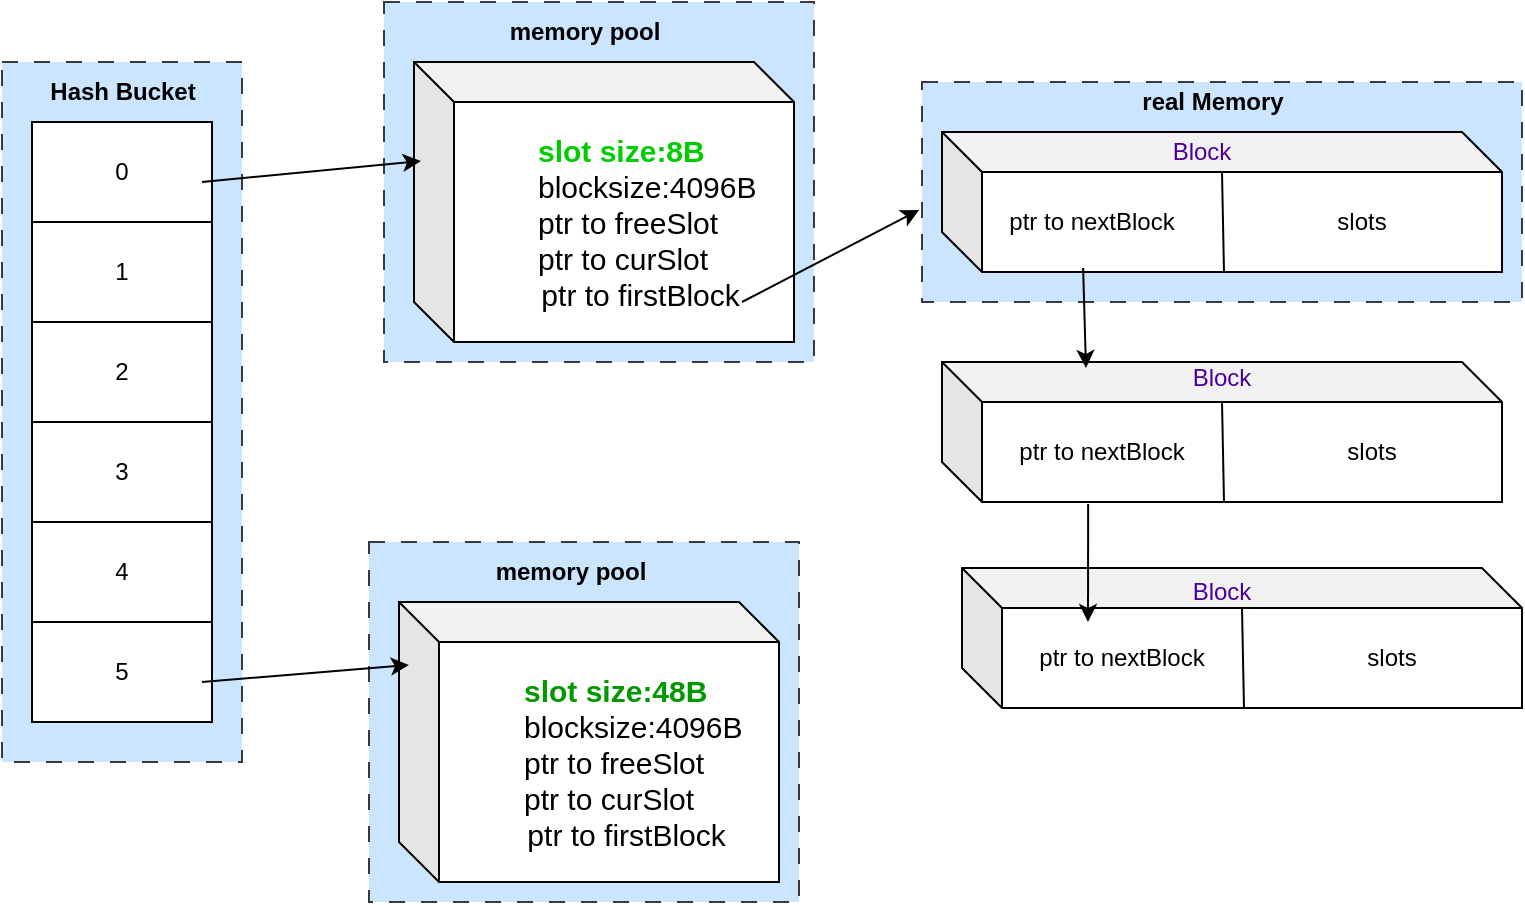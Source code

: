 <mxfile version="26.2.13">
  <diagram name="Page-1" id="68UhMEflulMoAvJQQZpr">
    <mxGraphModel dx="851" dy="471" grid="1" gridSize="10" guides="1" tooltips="1" connect="1" arrows="1" fold="1" page="1" pageScale="1" pageWidth="850" pageHeight="1100" math="0" shadow="0">
      <root>
        <mxCell id="0" />
        <mxCell id="1" parent="0" />
        <mxCell id="1545ABVTpnN0l0uN4MO6-4" value="" style="rounded=0;whiteSpace=wrap;html=1;dashed=1;dashPattern=8 8;fillColor=#cce5ff;strokeColor=#36393d;" vertex="1" parent="1">
          <mxGeometry x="60" y="80" width="120" height="350" as="geometry" />
        </mxCell>
        <mxCell id="1545ABVTpnN0l0uN4MO6-5" value="0" style="rounded=0;whiteSpace=wrap;html=1;" vertex="1" parent="1">
          <mxGeometry x="75" y="110" width="90" height="50" as="geometry" />
        </mxCell>
        <mxCell id="1545ABVTpnN0l0uN4MO6-8" value="1" style="rounded=0;whiteSpace=wrap;html=1;" vertex="1" parent="1">
          <mxGeometry x="75" y="160" width="90" height="50" as="geometry" />
        </mxCell>
        <mxCell id="1545ABVTpnN0l0uN4MO6-9" value="2" style="rounded=0;whiteSpace=wrap;html=1;" vertex="1" parent="1">
          <mxGeometry x="75" y="210" width="90" height="50" as="geometry" />
        </mxCell>
        <mxCell id="1545ABVTpnN0l0uN4MO6-10" value="3" style="rounded=0;whiteSpace=wrap;html=1;" vertex="1" parent="1">
          <mxGeometry x="75" y="260" width="90" height="50" as="geometry" />
        </mxCell>
        <mxCell id="1545ABVTpnN0l0uN4MO6-11" value="4" style="rounded=0;whiteSpace=wrap;html=1;" vertex="1" parent="1">
          <mxGeometry x="75" y="310" width="90" height="50" as="geometry" />
        </mxCell>
        <mxCell id="1545ABVTpnN0l0uN4MO6-12" value="&lt;b&gt;Hash Bucket&lt;/b&gt;" style="text;html=1;align=center;verticalAlign=middle;resizable=0;points=[];autosize=1;strokeColor=none;fillColor=none;" vertex="1" parent="1">
          <mxGeometry x="70" y="80" width="100" height="30" as="geometry" />
        </mxCell>
        <mxCell id="1545ABVTpnN0l0uN4MO6-13" value="5" style="rounded=0;whiteSpace=wrap;html=1;" vertex="1" parent="1">
          <mxGeometry x="75" y="360" width="90" height="50" as="geometry" />
        </mxCell>
        <mxCell id="1545ABVTpnN0l0uN4MO6-18" value="" style="rounded=0;whiteSpace=wrap;html=1;dashed=1;dashPattern=8 8;strokeColor=#36393d;align=center;verticalAlign=middle;fontFamily=Helvetica;fontSize=12;fillColor=#cce5ff;" vertex="1" parent="1">
          <mxGeometry x="251" y="50" width="215" height="180" as="geometry" />
        </mxCell>
        <mxCell id="1545ABVTpnN0l0uN4MO6-19" value="&lt;blockquote style=&quot;margin: 0 0 0 40px; border: none; padding: 0px;&quot;&gt;&lt;font style=&quot;font-size: 15px;&quot;&gt;&lt;b&gt;&lt;font style=&quot;color: rgb(0, 204, 0);&quot;&gt;&lt;span style=&quot;background-color: transparent;&quot;&gt;slot&lt;/span&gt; size:8B&lt;/font&gt;&lt;/b&gt;&lt;br&gt;blocksize:4096B&lt;br&gt;ptr to freeSlot&lt;br&gt;ptr to c&lt;span style=&quot;background-color: transparent; color: light-dark(rgb(0, 0, 0), rgb(255, 255, 255));&quot;&gt;urSlot&lt;/span&gt;&lt;/font&gt;&lt;/blockquote&gt;&lt;div&gt;&lt;font style=&quot;font-size: 15px;&quot;&gt;&lt;span style=&quot;white-space: pre;&quot;&gt;&#x9;&lt;/span&gt;&amp;nbsp; ptr to firstBlock&lt;/font&gt;&lt;/div&gt;" style="shape=cube;whiteSpace=wrap;html=1;boundedLbl=1;backgroundOutline=1;darkOpacity=0.05;darkOpacity2=0.1;rounded=0;strokeColor=default;align=left;verticalAlign=middle;fontFamily=Helvetica;fontSize=12;fontColor=default;fillColor=default;" vertex="1" parent="1">
          <mxGeometry x="266" y="80" width="190" height="140" as="geometry" />
        </mxCell>
        <mxCell id="1545ABVTpnN0l0uN4MO6-20" value="&lt;b&gt;memory pool&lt;/b&gt;" style="text;html=1;align=center;verticalAlign=middle;resizable=0;points=[];autosize=1;strokeColor=none;fillColor=none;fontFamily=Helvetica;fontSize=12;fontColor=default;" vertex="1" parent="1">
          <mxGeometry x="301" y="50" width="100" height="30" as="geometry" />
        </mxCell>
        <mxCell id="1545ABVTpnN0l0uN4MO6-21" value="" style="rounded=0;whiteSpace=wrap;html=1;dashed=1;dashPattern=8 8;strokeColor=#36393d;align=center;verticalAlign=middle;fontFamily=Helvetica;fontSize=12;fillColor=#cce5ff;" vertex="1" parent="1">
          <mxGeometry x="520" y="90" width="300" height="110" as="geometry" />
        </mxCell>
        <mxCell id="1545ABVTpnN0l0uN4MO6-22" value="&lt;b&gt;real Memory&lt;/b&gt;" style="text;html=1;align=center;verticalAlign=middle;resizable=0;points=[];autosize=1;strokeColor=none;fillColor=none;fontFamily=Helvetica;fontSize=12;fontColor=default;" vertex="1" parent="1">
          <mxGeometry x="620" y="85" width="90" height="30" as="geometry" />
        </mxCell>
        <mxCell id="1545ABVTpnN0l0uN4MO6-33" value="" style="shape=cube;whiteSpace=wrap;html=1;boundedLbl=1;backgroundOutline=1;darkOpacity=0.05;darkOpacity2=0.1;rounded=0;strokeColor=default;align=center;verticalAlign=middle;fontFamily=Helvetica;fontSize=12;fontColor=default;fillColor=default;" vertex="1" parent="1">
          <mxGeometry x="530" y="115" width="280" height="70" as="geometry" />
        </mxCell>
        <mxCell id="1545ABVTpnN0l0uN4MO6-36" value="" style="endArrow=none;html=1;rounded=0;fontFamily=Helvetica;fontSize=12;fontColor=default;" edge="1" parent="1">
          <mxGeometry width="50" height="50" relative="1" as="geometry">
            <mxPoint x="671" y="185" as="sourcePoint" />
            <mxPoint x="670" y="135" as="targetPoint" />
          </mxGeometry>
        </mxCell>
        <mxCell id="1545ABVTpnN0l0uN4MO6-37" value="ptr to nextBlock" style="text;html=1;align=center;verticalAlign=middle;whiteSpace=wrap;rounded=0;fontFamily=Helvetica;fontSize=12;fontColor=default;" vertex="1" parent="1">
          <mxGeometry x="560" y="145" width="90" height="30" as="geometry" />
        </mxCell>
        <mxCell id="1545ABVTpnN0l0uN4MO6-38" value="slots" style="text;html=1;align=center;verticalAlign=middle;whiteSpace=wrap;rounded=0;fontFamily=Helvetica;fontSize=12;fontColor=default;" vertex="1" parent="1">
          <mxGeometry x="710" y="145" width="60" height="30" as="geometry" />
        </mxCell>
        <mxCell id="1545ABVTpnN0l0uN4MO6-39" value="" style="shape=cube;whiteSpace=wrap;html=1;boundedLbl=1;backgroundOutline=1;darkOpacity=0.05;darkOpacity2=0.1;rounded=0;strokeColor=default;align=center;verticalAlign=middle;fontFamily=Helvetica;fontSize=12;fontColor=default;fillColor=default;" vertex="1" parent="1">
          <mxGeometry x="530" y="230" width="280" height="70" as="geometry" />
        </mxCell>
        <mxCell id="1545ABVTpnN0l0uN4MO6-40" value="" style="endArrow=none;html=1;rounded=0;fontFamily=Helvetica;fontSize=12;fontColor=default;" edge="1" parent="1">
          <mxGeometry width="50" height="50" relative="1" as="geometry">
            <mxPoint x="671" y="300" as="sourcePoint" />
            <mxPoint x="670" y="250" as="targetPoint" />
          </mxGeometry>
        </mxCell>
        <mxCell id="1545ABVTpnN0l0uN4MO6-41" value="ptr to nextBlock" style="text;html=1;align=center;verticalAlign=middle;whiteSpace=wrap;rounded=0;fontFamily=Helvetica;fontSize=12;fontColor=default;" vertex="1" parent="1">
          <mxGeometry x="565" y="260" width="90" height="30" as="geometry" />
        </mxCell>
        <mxCell id="1545ABVTpnN0l0uN4MO6-42" value="slots" style="text;html=1;align=center;verticalAlign=middle;whiteSpace=wrap;rounded=0;fontFamily=Helvetica;fontSize=12;fontColor=default;" vertex="1" parent="1">
          <mxGeometry x="715" y="260" width="60" height="30" as="geometry" />
        </mxCell>
        <mxCell id="1545ABVTpnN0l0uN4MO6-43" value="" style="shape=cube;whiteSpace=wrap;html=1;boundedLbl=1;backgroundOutline=1;darkOpacity=0.05;darkOpacity2=0.1;rounded=0;strokeColor=default;align=center;verticalAlign=middle;fontFamily=Helvetica;fontSize=12;fontColor=default;fillColor=default;" vertex="1" parent="1">
          <mxGeometry x="540" y="333" width="280" height="70" as="geometry" />
        </mxCell>
        <mxCell id="1545ABVTpnN0l0uN4MO6-44" value="" style="endArrow=none;html=1;rounded=0;fontFamily=Helvetica;fontSize=12;fontColor=default;" edge="1" parent="1">
          <mxGeometry width="50" height="50" relative="1" as="geometry">
            <mxPoint x="681" y="403" as="sourcePoint" />
            <mxPoint x="680" y="353" as="targetPoint" />
          </mxGeometry>
        </mxCell>
        <mxCell id="1545ABVTpnN0l0uN4MO6-45" value="ptr to nextBlock" style="text;html=1;align=center;verticalAlign=middle;whiteSpace=wrap;rounded=0;fontFamily=Helvetica;fontSize=12;fontColor=default;" vertex="1" parent="1">
          <mxGeometry x="575" y="363" width="90" height="30" as="geometry" />
        </mxCell>
        <mxCell id="1545ABVTpnN0l0uN4MO6-46" value="slots" style="text;html=1;align=center;verticalAlign=middle;whiteSpace=wrap;rounded=0;fontFamily=Helvetica;fontSize=12;fontColor=default;" vertex="1" parent="1">
          <mxGeometry x="725" y="363" width="60" height="30" as="geometry" />
        </mxCell>
        <mxCell id="1545ABVTpnN0l0uN4MO6-48" value="" style="endArrow=classic;html=1;rounded=0;fontFamily=Helvetica;fontSize=12;fontColor=default;exitX=0.252;exitY=0.971;exitDx=0;exitDy=0;exitPerimeter=0;" edge="1" parent="1" source="1545ABVTpnN0l0uN4MO6-33">
          <mxGeometry width="50" height="50" relative="1" as="geometry">
            <mxPoint x="580" y="240" as="sourcePoint" />
            <mxPoint x="602" y="233" as="targetPoint" />
            <Array as="points" />
          </mxGeometry>
        </mxCell>
        <mxCell id="1545ABVTpnN0l0uN4MO6-52" value="" style="endArrow=classic;html=1;rounded=0;fontFamily=Helvetica;fontSize=12;fontColor=default;exitX=0.261;exitY=1.014;exitDx=0;exitDy=0;exitPerimeter=0;entryX=0.225;entryY=0.386;entryDx=0;entryDy=0;entryPerimeter=0;" edge="1" parent="1" source="1545ABVTpnN0l0uN4MO6-39" target="1545ABVTpnN0l0uN4MO6-43">
          <mxGeometry width="50" height="50" relative="1" as="geometry">
            <mxPoint x="590" y="330" as="sourcePoint" />
            <mxPoint x="640" y="280" as="targetPoint" />
          </mxGeometry>
        </mxCell>
        <mxCell id="1545ABVTpnN0l0uN4MO6-53" value="" style="endArrow=classic;html=1;rounded=0;fontFamily=Helvetica;fontSize=12;fontColor=default;entryX=-0.005;entryY=0.582;entryDx=0;entryDy=0;entryPerimeter=0;" edge="1" parent="1" target="1545ABVTpnN0l0uN4MO6-21">
          <mxGeometry width="50" height="50" relative="1" as="geometry">
            <mxPoint x="430" y="200" as="sourcePoint" />
            <mxPoint x="480" y="150" as="targetPoint" />
          </mxGeometry>
        </mxCell>
        <mxCell id="1545ABVTpnN0l0uN4MO6-56" value="" style="endArrow=classic;html=1;rounded=0;fontFamily=Helvetica;fontSize=12;fontColor=default;entryX=0.018;entryY=0.354;entryDx=0;entryDy=0;entryPerimeter=0;" edge="1" parent="1" target="1545ABVTpnN0l0uN4MO6-19">
          <mxGeometry width="50" height="50" relative="1" as="geometry">
            <mxPoint x="160" y="140" as="sourcePoint" />
            <mxPoint x="210" y="90" as="targetPoint" />
          </mxGeometry>
        </mxCell>
        <mxCell id="1545ABVTpnN0l0uN4MO6-57" value="" style="rounded=0;whiteSpace=wrap;html=1;dashed=1;dashPattern=8 8;strokeColor=#36393d;align=center;verticalAlign=middle;fontFamily=Helvetica;fontSize=12;fillColor=#cce5ff;" vertex="1" parent="1">
          <mxGeometry x="243.5" y="320" width="215" height="180" as="geometry" />
        </mxCell>
        <mxCell id="1545ABVTpnN0l0uN4MO6-58" value="&lt;blockquote style=&quot;margin: 0 0 0 40px; border: none; padding: 0px;&quot;&gt;&lt;font style=&quot;font-size: 15px;&quot;&gt;&lt;b&gt;&lt;font style=&quot;color: rgb(0, 153, 0);&quot;&gt;&lt;span style=&quot;background-color: transparent;&quot;&gt;slot&lt;/span&gt; size:48B&lt;/font&gt;&lt;/b&gt;&lt;br&gt;blocksize:4096B&lt;br&gt;ptr to freeSlot&lt;br&gt;ptr to c&lt;span style=&quot;background-color: transparent; color: light-dark(rgb(0, 0, 0), rgb(255, 255, 255));&quot;&gt;urSlot&lt;/span&gt;&lt;/font&gt;&lt;/blockquote&gt;&lt;div&gt;&lt;font style=&quot;font-size: 15px;&quot;&gt;&lt;span style=&quot;white-space: pre;&quot;&gt;&#x9;&lt;/span&gt;&amp;nbsp; ptr to firstBlock&lt;/font&gt;&lt;/div&gt;" style="shape=cube;whiteSpace=wrap;html=1;boundedLbl=1;backgroundOutline=1;darkOpacity=0.05;darkOpacity2=0.1;rounded=0;strokeColor=default;align=left;verticalAlign=middle;fontFamily=Helvetica;fontSize=12;fontColor=default;fillColor=default;" vertex="1" parent="1">
          <mxGeometry x="258.5" y="350" width="190" height="140" as="geometry" />
        </mxCell>
        <mxCell id="1545ABVTpnN0l0uN4MO6-59" value="&lt;b&gt;memory pool&lt;/b&gt;" style="text;html=1;align=center;verticalAlign=middle;resizable=0;points=[];autosize=1;strokeColor=none;fillColor=none;fontFamily=Helvetica;fontSize=12;fontColor=default;" vertex="1" parent="1">
          <mxGeometry x="293.5" y="320" width="100" height="30" as="geometry" />
        </mxCell>
        <mxCell id="1545ABVTpnN0l0uN4MO6-61" value="" style="endArrow=classic;html=1;rounded=0;fontFamily=Helvetica;fontSize=12;fontColor=default;entryX=0.026;entryY=0.225;entryDx=0;entryDy=0;entryPerimeter=0;" edge="1" parent="1" target="1545ABVTpnN0l0uN4MO6-58">
          <mxGeometry width="50" height="50" relative="1" as="geometry">
            <mxPoint x="160" y="390" as="sourcePoint" />
            <mxPoint x="210" y="340" as="targetPoint" />
          </mxGeometry>
        </mxCell>
        <mxCell id="1545ABVTpnN0l0uN4MO6-62" value="&lt;font style=&quot;color: rgb(76, 0, 153);&quot;&gt;Block&lt;/font&gt;" style="text;html=1;align=center;verticalAlign=middle;whiteSpace=wrap;rounded=0;fontFamily=Helvetica;fontSize=12;fontColor=default;" vertex="1" parent="1">
          <mxGeometry x="630" y="110" width="60" height="30" as="geometry" />
        </mxCell>
        <mxCell id="1545ABVTpnN0l0uN4MO6-63" value="&lt;font style=&quot;color: rgb(76, 0, 153);&quot;&gt;Block&lt;/font&gt;" style="text;html=1;align=center;verticalAlign=middle;whiteSpace=wrap;rounded=0;fontFamily=Helvetica;fontSize=12;fontColor=default;" vertex="1" parent="1">
          <mxGeometry x="640" y="223" width="60" height="30" as="geometry" />
        </mxCell>
        <mxCell id="1545ABVTpnN0l0uN4MO6-64" value="&lt;font style=&quot;color: rgb(76, 0, 153);&quot;&gt;Block&lt;/font&gt;" style="text;html=1;align=center;verticalAlign=middle;whiteSpace=wrap;rounded=0;fontFamily=Helvetica;fontSize=12;fontColor=default;" vertex="1" parent="1">
          <mxGeometry x="640" y="330" width="60" height="30" as="geometry" />
        </mxCell>
      </root>
    </mxGraphModel>
  </diagram>
</mxfile>
